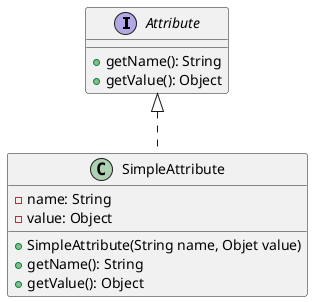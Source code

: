 @startuml
'https://plantuml.com/sequence-diagram


interface Attribute {

+ getName(): String 
+ getValue(): Object

}

class SimpleAttribute{

- name: String
- value: Object

+ SimpleAttribute(String name, Objet value)
+ getName(): String
+ getValue(): Object

}

Attribute <|.. SimpleAttribute

@enduml